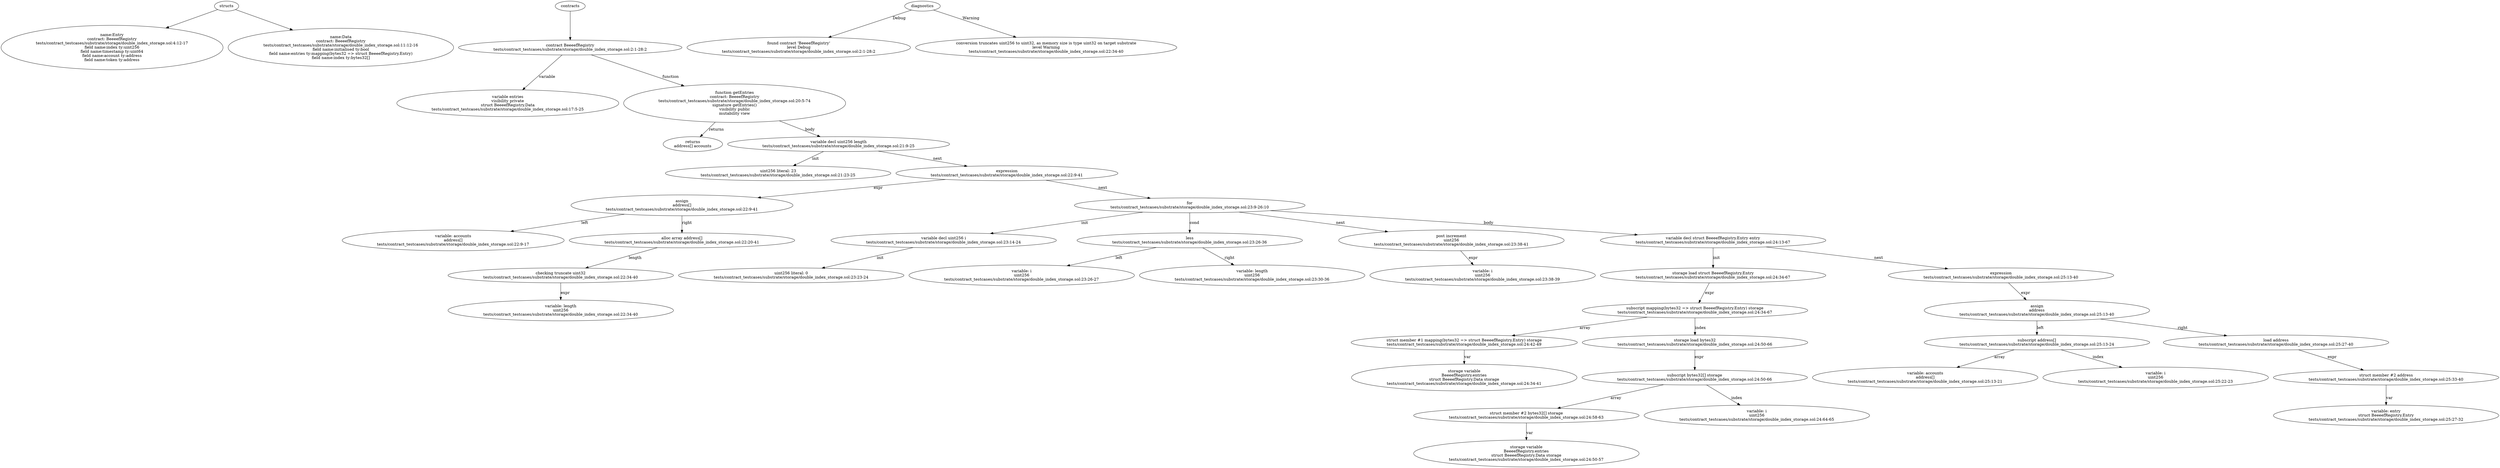 strict digraph "tests/contract_testcases/substrate/storage/double_index_storage.sol" {
	Entry [label="name:Entry\ncontract: BeeeefRegistry\ntests/contract_testcases/substrate/storage/double_index_storage.sol:4:12-17\nfield name:index ty:uint256\nfield name:timestamp ty:uint64\nfield name:account ty:address\nfield name:token ty:address"]
	Data [label="name:Data\ncontract: BeeeefRegistry\ntests/contract_testcases/substrate/storage/double_index_storage.sol:11:12-16\nfield name:initialised ty:bool\nfield name:entries ty:mapping(bytes32 => struct BeeeefRegistry.Entry)\nfield name:index ty:bytes32[]"]
	contract [label="contract BeeeefRegistry\ntests/contract_testcases/substrate/storage/double_index_storage.sol:2:1-28:2"]
	var [label="variable entries\nvisibility private\nstruct BeeeefRegistry.Data\ntests/contract_testcases/substrate/storage/double_index_storage.sol:17:5-25"]
	getEntries [label="function getEntries\ncontract: BeeeefRegistry\ntests/contract_testcases/substrate/storage/double_index_storage.sol:20:5-74\nsignature getEntries()\nvisibility public\nmutability view"]
	returns [label="returns\naddress[] accounts"]
	var_decl [label="variable decl uint256 length\ntests/contract_testcases/substrate/storage/double_index_storage.sol:21:9-25"]
	number_literal [label="uint256 literal: 23\ntests/contract_testcases/substrate/storage/double_index_storage.sol:21:23-25"]
	expr [label="expression\ntests/contract_testcases/substrate/storage/double_index_storage.sol:22:9-41"]
	assign [label="assign\naddress[]\ntests/contract_testcases/substrate/storage/double_index_storage.sol:22:9-41"]
	variable [label="variable: accounts\naddress[]\ntests/contract_testcases/substrate/storage/double_index_storage.sol:22:9-17"]
	alloc_array [label="alloc array address[]\ntests/contract_testcases/substrate/storage/double_index_storage.sol:22:20-41"]
	trunc [label="checking truncate uint32\ntests/contract_testcases/substrate/storage/double_index_storage.sol:22:34-40"]
	variable_15 [label="variable: length\nuint256\ntests/contract_testcases/substrate/storage/double_index_storage.sol:22:34-40"]
	for [label="for\ntests/contract_testcases/substrate/storage/double_index_storage.sol:23:9-26:10"]
	var_decl_17 [label="variable decl uint256 i\ntests/contract_testcases/substrate/storage/double_index_storage.sol:23:14-24"]
	number_literal_18 [label="uint256 literal: 0\ntests/contract_testcases/substrate/storage/double_index_storage.sol:23:23-24"]
	less [label="less\ntests/contract_testcases/substrate/storage/double_index_storage.sol:23:26-36"]
	variable_20 [label="variable: i\nuint256\ntests/contract_testcases/substrate/storage/double_index_storage.sol:23:26-27"]
	variable_21 [label="variable: length\nuint256\ntests/contract_testcases/substrate/storage/double_index_storage.sol:23:30-36"]
	post_increment [label="post increment\nuint256\ntests/contract_testcases/substrate/storage/double_index_storage.sol:23:38-41"]
	variable_23 [label="variable: i\nuint256\ntests/contract_testcases/substrate/storage/double_index_storage.sol:23:38-39"]
	var_decl_24 [label="variable decl struct BeeeefRegistry.Entry entry\ntests/contract_testcases/substrate/storage/double_index_storage.sol:24:13-67"]
	storage_load [label="storage load struct BeeeefRegistry.Entry\ntests/contract_testcases/substrate/storage/double_index_storage.sol:24:34-67"]
	subscript [label="subscript mapping(bytes32 => struct BeeeefRegistry.Entry) storage\ntests/contract_testcases/substrate/storage/double_index_storage.sol:24:34-67"]
	structmember [label="struct member #1 mapping(bytes32 => struct BeeeefRegistry.Entry) storage\ntests/contract_testcases/substrate/storage/double_index_storage.sol:24:42-49"]
	storage_var [label="storage variable\nBeeeefRegistry.entries\nstruct BeeeefRegistry.Data storage\ntests/contract_testcases/substrate/storage/double_index_storage.sol:24:34-41"]
	storage_load_29 [label="storage load bytes32\ntests/contract_testcases/substrate/storage/double_index_storage.sol:24:50-66"]
	subscript_30 [label="subscript bytes32[] storage\ntests/contract_testcases/substrate/storage/double_index_storage.sol:24:50-66"]
	structmember_31 [label="struct member #2 bytes32[] storage\ntests/contract_testcases/substrate/storage/double_index_storage.sol:24:58-63"]
	storage_var_32 [label="storage variable\nBeeeefRegistry.entries\nstruct BeeeefRegistry.Data storage\ntests/contract_testcases/substrate/storage/double_index_storage.sol:24:50-57"]
	variable_33 [label="variable: i\nuint256\ntests/contract_testcases/substrate/storage/double_index_storage.sol:24:64-65"]
	expr_34 [label="expression\ntests/contract_testcases/substrate/storage/double_index_storage.sol:25:13-40"]
	assign_35 [label="assign\naddress\ntests/contract_testcases/substrate/storage/double_index_storage.sol:25:13-40"]
	subscript_36 [label="subscript address[]\ntests/contract_testcases/substrate/storage/double_index_storage.sol:25:13-24"]
	variable_37 [label="variable: accounts\naddress[]\ntests/contract_testcases/substrate/storage/double_index_storage.sol:25:13-21"]
	variable_38 [label="variable: i\nuint256\ntests/contract_testcases/substrate/storage/double_index_storage.sol:25:22-23"]
	load [label="load address\ntests/contract_testcases/substrate/storage/double_index_storage.sol:25:27-40"]
	structmember_40 [label="struct member #2 address\ntests/contract_testcases/substrate/storage/double_index_storage.sol:25:33-40"]
	variable_41 [label="variable: entry\nstruct BeeeefRegistry.Entry\ntests/contract_testcases/substrate/storage/double_index_storage.sol:25:27-32"]
	diagnostic [label="found contract 'BeeeefRegistry'\nlevel Debug\ntests/contract_testcases/substrate/storage/double_index_storage.sol:2:1-28:2"]
	diagnostic_44 [label="conversion truncates uint256 to uint32, as memory size is type uint32 on target substrate\nlevel Warning\ntests/contract_testcases/substrate/storage/double_index_storage.sol:22:34-40"]
	structs -> Entry
	structs -> Data
	contracts -> contract
	contract -> var [label="variable"]
	contract -> getEntries [label="function"]
	getEntries -> returns [label="returns"]
	getEntries -> var_decl [label="body"]
	var_decl -> number_literal [label="init"]
	var_decl -> expr [label="next"]
	expr -> assign [label="expr"]
	assign -> variable [label="left"]
	assign -> alloc_array [label="right"]
	alloc_array -> trunc [label="length"]
	trunc -> variable_15 [label="expr"]
	expr -> for [label="next"]
	for -> var_decl_17 [label="init"]
	var_decl_17 -> number_literal_18 [label="init"]
	for -> less [label="cond"]
	less -> variable_20 [label="left"]
	less -> variable_21 [label="right"]
	for -> post_increment [label="next"]
	post_increment -> variable_23 [label="expr"]
	for -> var_decl_24 [label="body"]
	var_decl_24 -> storage_load [label="init"]
	storage_load -> subscript [label="expr"]
	subscript -> structmember [label="array"]
	structmember -> storage_var [label="var"]
	subscript -> storage_load_29 [label="index"]
	storage_load_29 -> subscript_30 [label="expr"]
	subscript_30 -> structmember_31 [label="array"]
	structmember_31 -> storage_var_32 [label="var"]
	subscript_30 -> variable_33 [label="index"]
	var_decl_24 -> expr_34 [label="next"]
	expr_34 -> assign_35 [label="expr"]
	assign_35 -> subscript_36 [label="left"]
	subscript_36 -> variable_37 [label="array"]
	subscript_36 -> variable_38 [label="index"]
	assign_35 -> load [label="right"]
	load -> structmember_40 [label="expr"]
	structmember_40 -> variable_41 [label="var"]
	diagnostics -> diagnostic [label="Debug"]
	diagnostics -> diagnostic_44 [label="Warning"]
}
